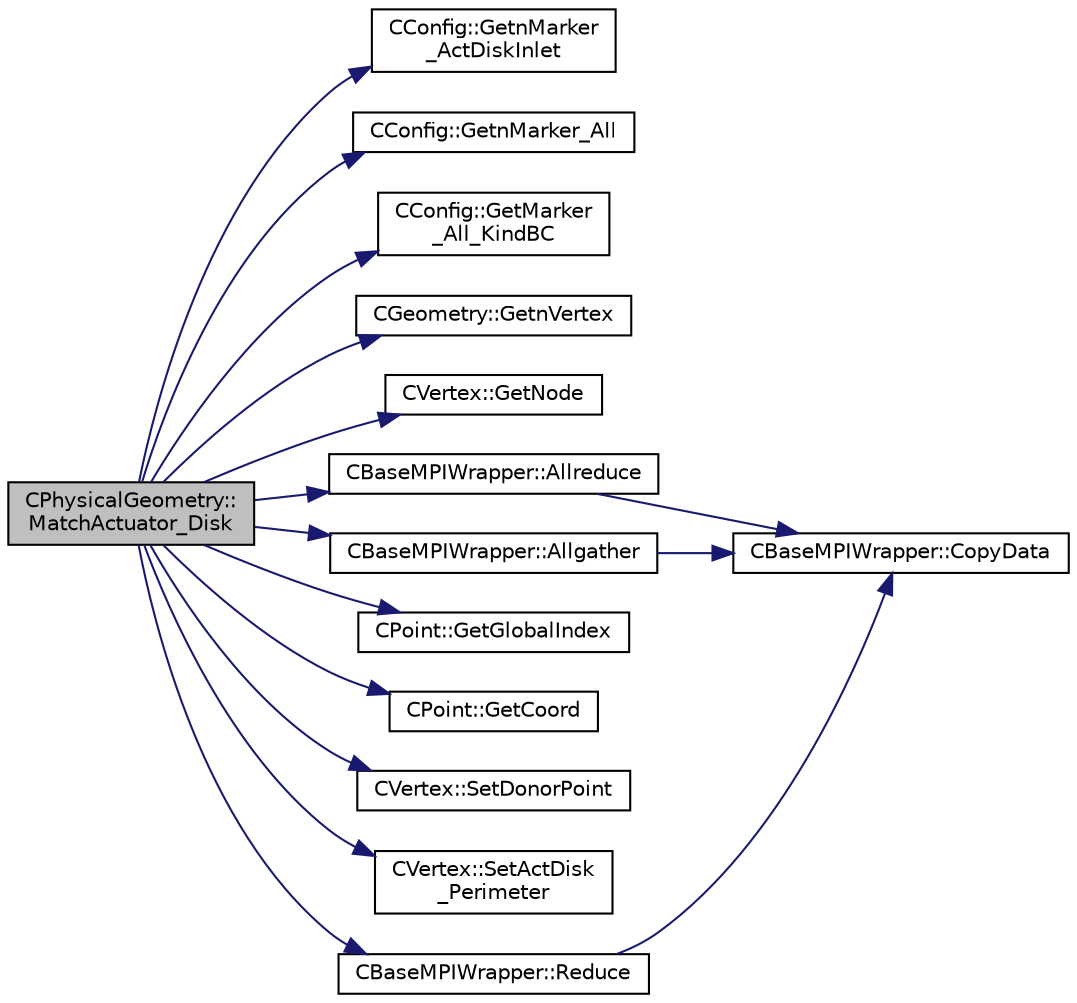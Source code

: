 digraph "CPhysicalGeometry::MatchActuator_Disk"
{
  edge [fontname="Helvetica",fontsize="10",labelfontname="Helvetica",labelfontsize="10"];
  node [fontname="Helvetica",fontsize="10",shape=record];
  rankdir="LR";
  Node759 [label="CPhysicalGeometry::\lMatchActuator_Disk",height=0.2,width=0.4,color="black", fillcolor="grey75", style="filled", fontcolor="black"];
  Node759 -> Node760 [color="midnightblue",fontsize="10",style="solid",fontname="Helvetica"];
  Node760 [label="CConfig::GetnMarker\l_ActDiskInlet",height=0.2,width=0.4,color="black", fillcolor="white", style="filled",URL="$class_c_config.html#a4b00905a119f01898988cd633c4d7d5b",tooltip="Get the total number of boundary markers. "];
  Node759 -> Node761 [color="midnightblue",fontsize="10",style="solid",fontname="Helvetica"];
  Node761 [label="CConfig::GetnMarker_All",height=0.2,width=0.4,color="black", fillcolor="white", style="filled",URL="$class_c_config.html#a300c4884edfc0c2acf395036439004f4",tooltip="Get the total number of boundary markers including send/receive domains. "];
  Node759 -> Node762 [color="midnightblue",fontsize="10",style="solid",fontname="Helvetica"];
  Node762 [label="CConfig::GetMarker\l_All_KindBC",height=0.2,width=0.4,color="black", fillcolor="white", style="filled",URL="$class_c_config.html#a57d43acc1457d2d27095ce006218862e",tooltip="Get the kind of boundary for each marker. "];
  Node759 -> Node763 [color="midnightblue",fontsize="10",style="solid",fontname="Helvetica"];
  Node763 [label="CGeometry::GetnVertex",height=0.2,width=0.4,color="black", fillcolor="white", style="filled",URL="$class_c_geometry.html#a55427e474834af1941e13750b17975be",tooltip="Get number of vertices. "];
  Node759 -> Node764 [color="midnightblue",fontsize="10",style="solid",fontname="Helvetica"];
  Node764 [label="CVertex::GetNode",height=0.2,width=0.4,color="black", fillcolor="white", style="filled",URL="$class_c_vertex.html#a95c513bf927464157ed96b6c79779a1f",tooltip="Get the node of the vertex. "];
  Node759 -> Node765 [color="midnightblue",fontsize="10",style="solid",fontname="Helvetica"];
  Node765 [label="CBaseMPIWrapper::Allreduce",height=0.2,width=0.4,color="black", fillcolor="white", style="filled",URL="$class_c_base_m_p_i_wrapper.html#a637b6fd917a8ca91ce748ba88e0d66b6"];
  Node765 -> Node766 [color="midnightblue",fontsize="10",style="solid",fontname="Helvetica"];
  Node766 [label="CBaseMPIWrapper::CopyData",height=0.2,width=0.4,color="black", fillcolor="white", style="filled",URL="$class_c_base_m_p_i_wrapper.html#a4725cc1dd65b161b483e812a538a5e36"];
  Node759 -> Node767 [color="midnightblue",fontsize="10",style="solid",fontname="Helvetica"];
  Node767 [label="CBaseMPIWrapper::Allgather",height=0.2,width=0.4,color="black", fillcolor="white", style="filled",URL="$class_c_base_m_p_i_wrapper.html#a55195abbb7206e08a4933fa53cd41923"];
  Node767 -> Node766 [color="midnightblue",fontsize="10",style="solid",fontname="Helvetica"];
  Node759 -> Node768 [color="midnightblue",fontsize="10",style="solid",fontname="Helvetica"];
  Node768 [label="CPoint::GetGlobalIndex",height=0.2,width=0.4,color="black", fillcolor="white", style="filled",URL="$class_c_point.html#ab546170a5a03ef210a75fc5531910050",tooltip="Get the global index in a parallel computation. "];
  Node759 -> Node769 [color="midnightblue",fontsize="10",style="solid",fontname="Helvetica"];
  Node769 [label="CPoint::GetCoord",height=0.2,width=0.4,color="black", fillcolor="white", style="filled",URL="$class_c_point.html#a95fe081d22e96e190cb3edcbf0d6525f",tooltip="Get the coordinates dor the control volume. "];
  Node759 -> Node770 [color="midnightblue",fontsize="10",style="solid",fontname="Helvetica"];
  Node770 [label="CVertex::SetDonorPoint",height=0.2,width=0.4,color="black", fillcolor="white", style="filled",URL="$class_c_vertex.html#ae0fd51e8962899e5cd25dfe21fe2d7d6"];
  Node759 -> Node771 [color="midnightblue",fontsize="10",style="solid",fontname="Helvetica"];
  Node771 [label="CVertex::SetActDisk\l_Perimeter",height=0.2,width=0.4,color="black", fillcolor="white", style="filled",URL="$class_c_vertex.html#a44ee6917a3b441d95867e87311a6967e"];
  Node759 -> Node772 [color="midnightblue",fontsize="10",style="solid",fontname="Helvetica"];
  Node772 [label="CBaseMPIWrapper::Reduce",height=0.2,width=0.4,color="black", fillcolor="white", style="filled",URL="$class_c_base_m_p_i_wrapper.html#a860dfcee07be04be175e06d342e0fc68"];
  Node772 -> Node766 [color="midnightblue",fontsize="10",style="solid",fontname="Helvetica"];
}
